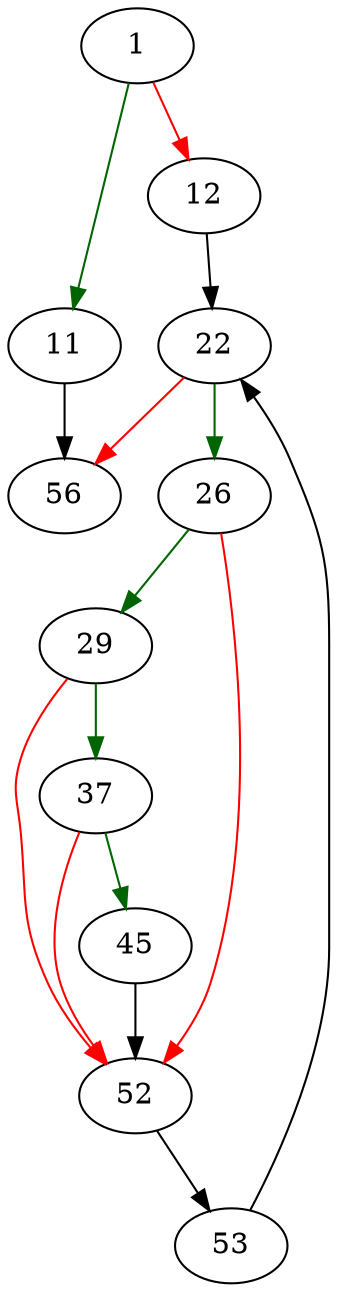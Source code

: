 strict digraph "sqlite3VdbeEnter" {
	// Node definitions.
	1 [entry=true];
	11;
	12;
	56;
	22;
	26;
	29;
	52;
	37;
	45;
	53;

	// Edge definitions.
	1 -> 11 [
		color=darkgreen
		cond=true
	];
	1 -> 12 [
		color=red
		cond=false
	];
	11 -> 56;
	12 -> 22;
	22 -> 56 [
		color=red
		cond=false
	];
	22 -> 26 [
		color=darkgreen
		cond=true
	];
	26 -> 29 [
		color=darkgreen
		cond=true
	];
	26 -> 52 [
		color=red
		cond=false
	];
	29 -> 52 [
		color=red
		cond=false
	];
	29 -> 37 [
		color=darkgreen
		cond=true
	];
	52 -> 53;
	37 -> 52 [
		color=red
		cond=false
	];
	37 -> 45 [
		color=darkgreen
		cond=true
	];
	45 -> 52;
	53 -> 22;
}